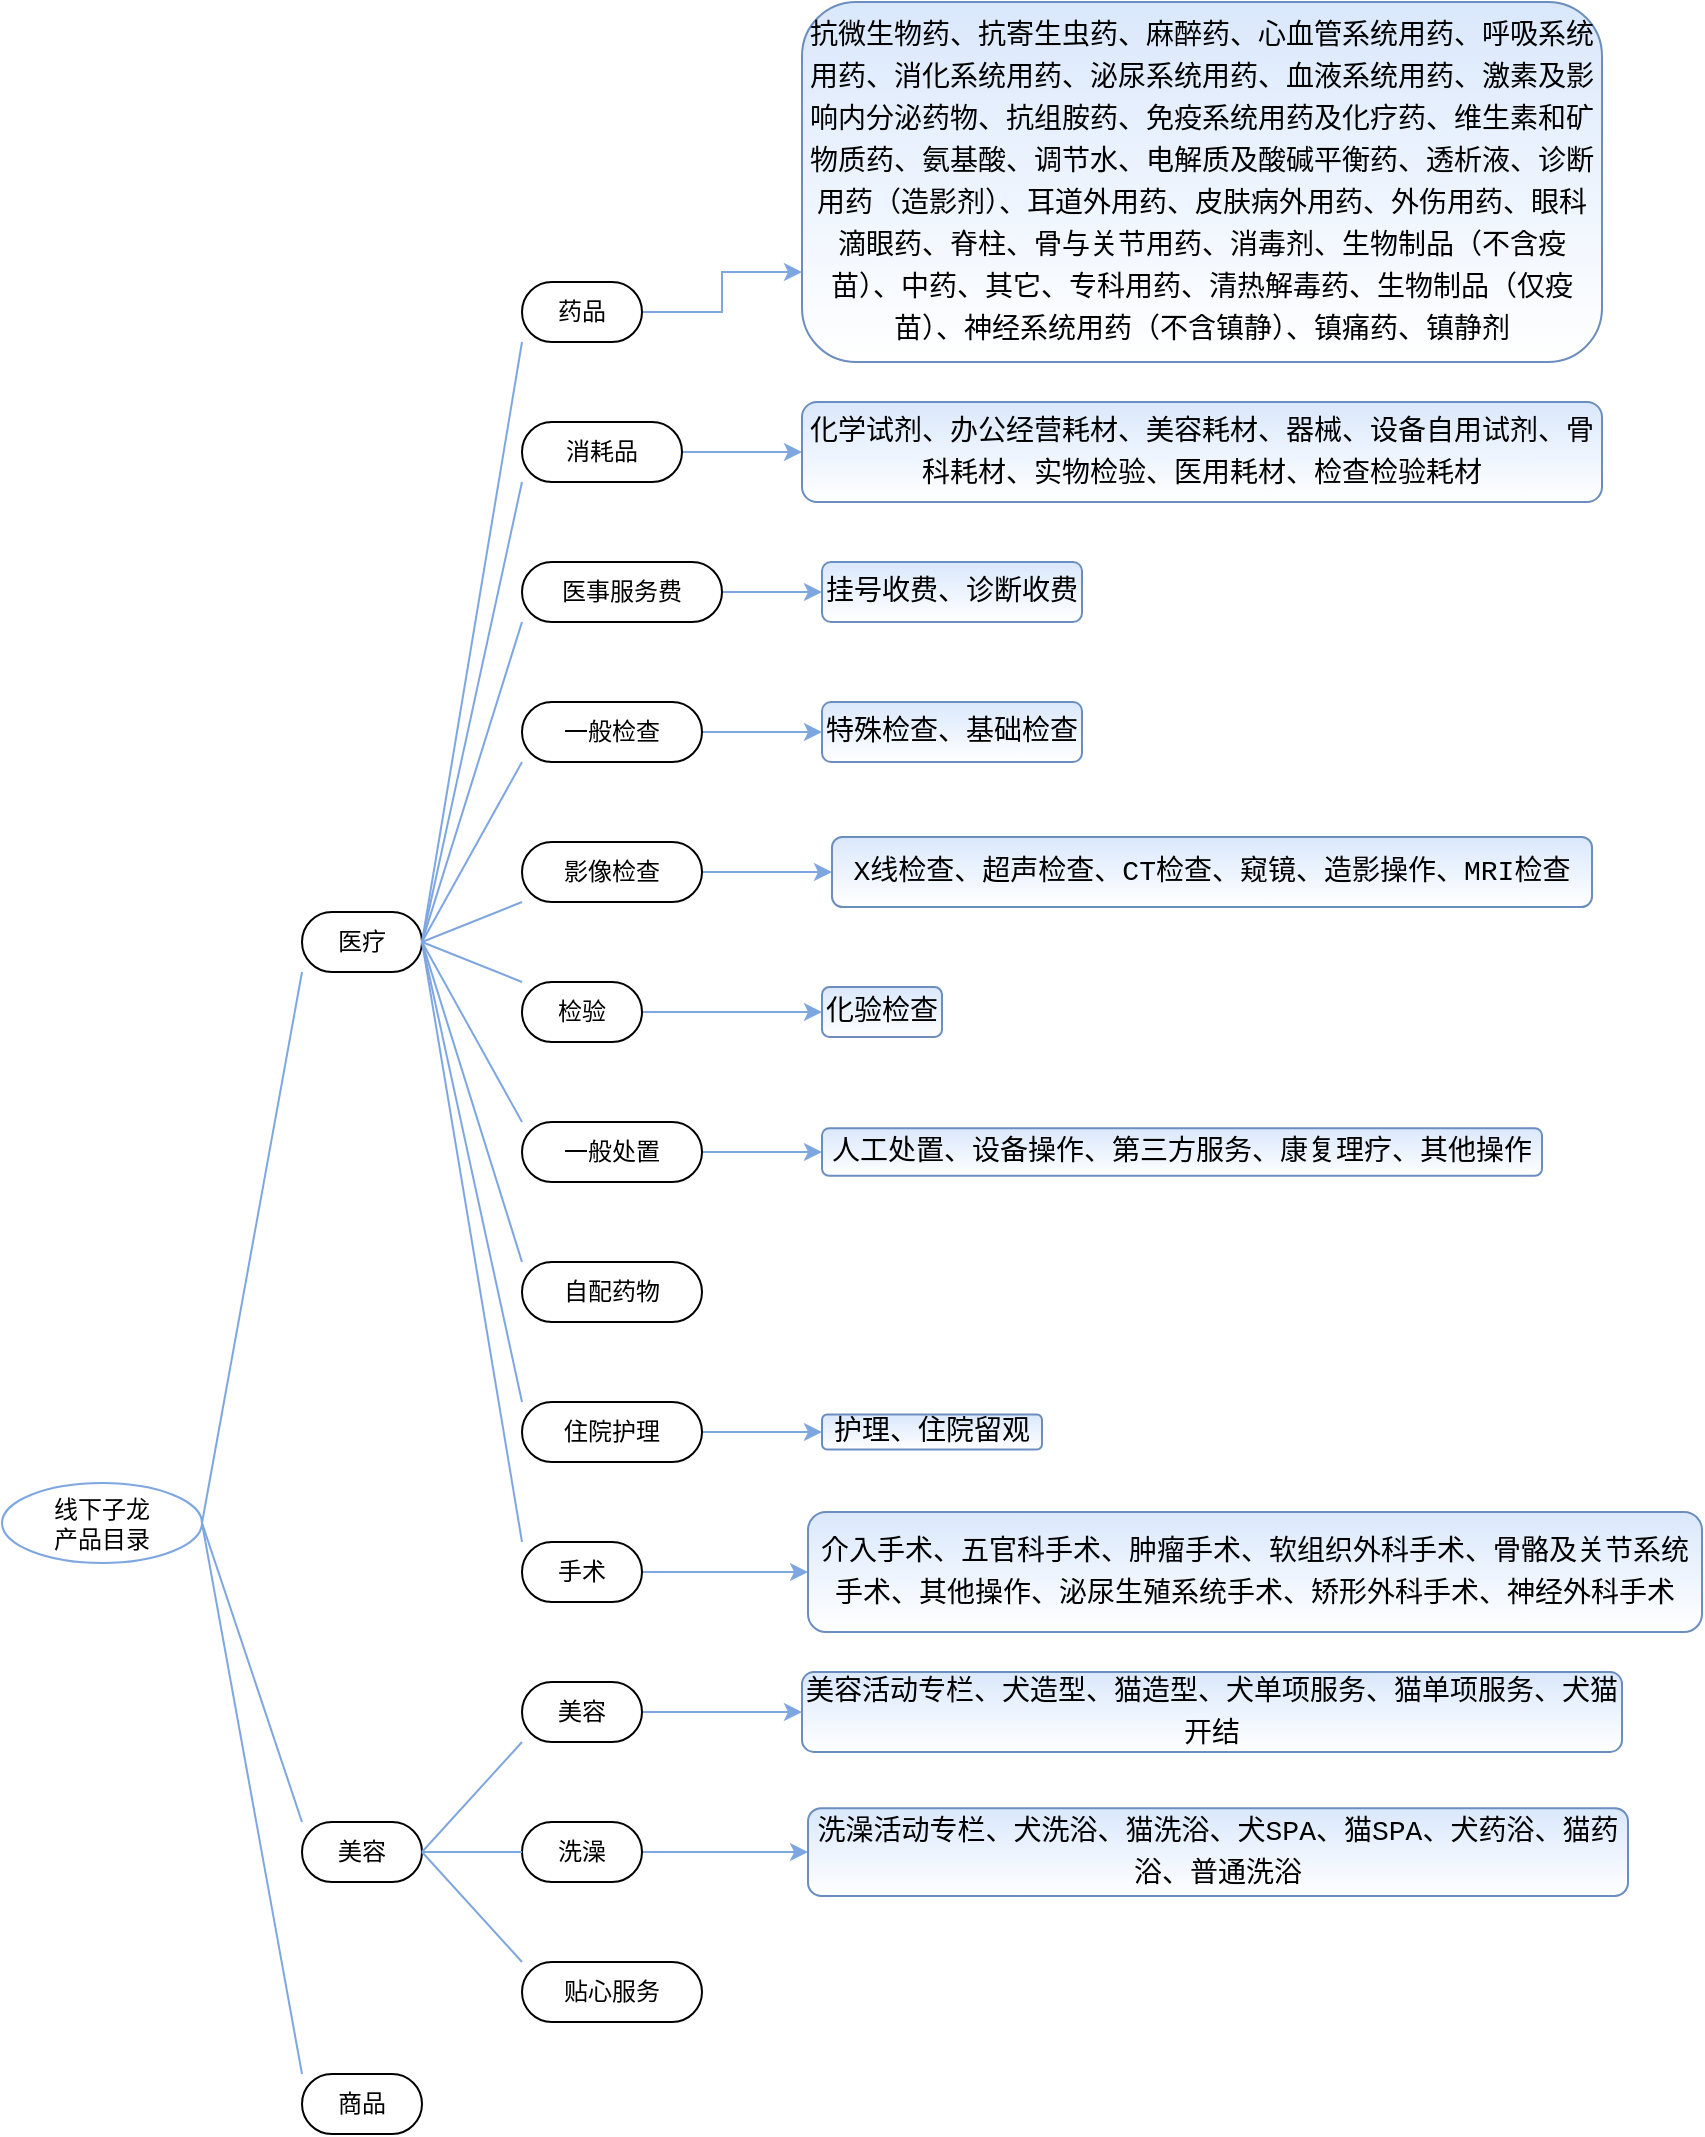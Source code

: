 <mxfile version="14.7.5" type="github" pages="2">
  <diagram id="lMIAMMqikqOI9SP5k-66" name="产品目录分类">
    <mxGraphModel dx="1426" dy="803" grid="1" gridSize="10" guides="1" tooltips="1" connect="1" arrows="1" fold="1" page="1" pageScale="1" pageWidth="1169" pageHeight="1654" math="0" shadow="0">
      <root>
        <mxCell id="htcc-oYfyJDx01dr_6yK-0" />
        <mxCell id="htcc-oYfyJDx01dr_6yK-1" parent="htcc-oYfyJDx01dr_6yK-0" />
        <mxCell id="htcc-oYfyJDx01dr_6yK-2" value="线下子龙&lt;br&gt;产品目录" style="ellipse;whiteSpace=wrap;html=1;align=center;newEdgeStyle={&quot;edgeStyle&quot;:&quot;entityRelationEdgeStyle&quot;,&quot;startArrow&quot;:&quot;none&quot;,&quot;endArrow&quot;:&quot;none&quot;,&quot;segment&quot;:10,&quot;curved&quot;:1};treeFolding=1;treeMoving=1;strokeColor=#7EA6E0;shadow=0;" vertex="1" parent="htcc-oYfyJDx01dr_6yK-1">
          <mxGeometry x="80" y="1130.5" width="100" height="40" as="geometry" />
        </mxCell>
        <mxCell id="htcc-oYfyJDx01dr_6yK-3" value="医疗" style="whiteSpace=wrap;html=1;rounded=1;arcSize=50;align=center;verticalAlign=middle;strokeWidth=1;autosize=1;spacing=4;treeFolding=1;treeMoving=1;newEdgeStyle={&quot;edgeStyle&quot;:&quot;entityRelationEdgeStyle&quot;,&quot;startArrow&quot;:&quot;none&quot;,&quot;endArrow&quot;:&quot;none&quot;,&quot;segment&quot;:10,&quot;curved&quot;:1};shadow=0;" vertex="1" parent="htcc-oYfyJDx01dr_6yK-1">
          <mxGeometry x="230" y="845" width="60" height="30" as="geometry" />
        </mxCell>
        <mxCell id="htcc-oYfyJDx01dr_6yK-4" value="" style="edgeStyle=entityRelationEdgeStyle;startArrow=none;endArrow=none;segment=10;curved=1;strokeColor=#7EA6E0;exitX=1;exitY=0.5;exitDx=0;exitDy=0;noEdgeStyle=1;orthogonal=1;shadow=0;" edge="1" target="htcc-oYfyJDx01dr_6yK-3" parent="htcc-oYfyJDx01dr_6yK-1" source="htcc-oYfyJDx01dr_6yK-2">
          <mxGeometry relative="1" as="geometry">
            <mxPoint x="-221" y="548.5" as="sourcePoint" />
          </mxGeometry>
        </mxCell>
        <mxCell id="htcc-oYfyJDx01dr_6yK-5" value="美容" style="whiteSpace=wrap;html=1;rounded=1;arcSize=50;align=center;verticalAlign=middle;strokeWidth=1;autosize=1;spacing=4;treeFolding=1;treeMoving=1;newEdgeStyle={&quot;edgeStyle&quot;:&quot;entityRelationEdgeStyle&quot;,&quot;startArrow&quot;:&quot;none&quot;,&quot;endArrow&quot;:&quot;none&quot;,&quot;segment&quot;:10,&quot;curved&quot;:1};shadow=0;" vertex="1" parent="htcc-oYfyJDx01dr_6yK-1">
          <mxGeometry x="230" y="1300" width="60" height="30" as="geometry" />
        </mxCell>
        <mxCell id="htcc-oYfyJDx01dr_6yK-6" value="" style="edgeStyle=entityRelationEdgeStyle;startArrow=none;endArrow=none;segment=10;curved=1;strokeColor=#7EA6E0;exitX=1;exitY=0.5;exitDx=0;exitDy=0;noEdgeStyle=1;orthogonal=1;shadow=0;" edge="1" target="htcc-oYfyJDx01dr_6yK-5" parent="htcc-oYfyJDx01dr_6yK-1" source="htcc-oYfyJDx01dr_6yK-2">
          <mxGeometry relative="1" as="geometry">
            <mxPoint x="-215" y="628.5" as="sourcePoint" />
          </mxGeometry>
        </mxCell>
        <mxCell id="htcc-oYfyJDx01dr_6yK-7" value="商品" style="whiteSpace=wrap;html=1;rounded=1;arcSize=50;align=center;verticalAlign=middle;strokeWidth=1;autosize=1;spacing=4;treeFolding=1;treeMoving=1;newEdgeStyle={&quot;edgeStyle&quot;:&quot;entityRelationEdgeStyle&quot;,&quot;startArrow&quot;:&quot;none&quot;,&quot;endArrow&quot;:&quot;none&quot;,&quot;segment&quot;:10,&quot;curved&quot;:1};shadow=0;" vertex="1" parent="htcc-oYfyJDx01dr_6yK-1">
          <mxGeometry x="230" y="1426" width="60" height="30" as="geometry" />
        </mxCell>
        <mxCell id="htcc-oYfyJDx01dr_6yK-8" value="" style="edgeStyle=entityRelationEdgeStyle;startArrow=none;endArrow=none;segment=10;curved=1;strokeColor=#7EA6E0;exitX=1;exitY=0.5;exitDx=0;exitDy=0;noEdgeStyle=1;orthogonal=1;shadow=0;" edge="1" target="htcc-oYfyJDx01dr_6yK-7" parent="htcc-oYfyJDx01dr_6yK-1" source="htcc-oYfyJDx01dr_6yK-2">
          <mxGeometry relative="1" as="geometry">
            <mxPoint x="-211" y="708.5" as="sourcePoint" />
          </mxGeometry>
        </mxCell>
        <mxCell id="htcc-oYfyJDx01dr_6yK-9" style="edgeStyle=orthogonalEdgeStyle;rounded=0;orthogonalLoop=1;jettySize=auto;html=1;exitX=0.5;exitY=1;exitDx=0;exitDy=0;strokeColor=#7EA6E0;noEdgeStyle=1;shadow=0;" edge="1" parent="htcc-oYfyJDx01dr_6yK-1" source="htcc-oYfyJDx01dr_6yK-3" target="htcc-oYfyJDx01dr_6yK-3">
          <mxGeometry relative="1" as="geometry" />
        </mxCell>
        <mxCell id="CzrqIMw82ODg70UeGK7L-5" style="edgeStyle=orthogonalEdgeStyle;rounded=0;orthogonalLoop=1;jettySize=auto;html=1;entryX=0;entryY=0.75;entryDx=0;entryDy=0;fontSize=10;strokeColor=#7EA6E0;shadow=0;" edge="1" parent="htcc-oYfyJDx01dr_6yK-1" source="htcc-oYfyJDx01dr_6yK-10" target="CzrqIMw82ODg70UeGK7L-4">
          <mxGeometry relative="1" as="geometry" />
        </mxCell>
        <mxCell id="htcc-oYfyJDx01dr_6yK-10" value="药品" style="whiteSpace=wrap;html=1;rounded=1;arcSize=50;align=center;verticalAlign=middle;strokeWidth=1;autosize=1;spacing=4;treeFolding=1;treeMoving=1;newEdgeStyle={&quot;edgeStyle&quot;:&quot;entityRelationEdgeStyle&quot;,&quot;startArrow&quot;:&quot;none&quot;,&quot;endArrow&quot;:&quot;none&quot;,&quot;segment&quot;:10,&quot;curved&quot;:1};shadow=0;" vertex="1" parent="htcc-oYfyJDx01dr_6yK-1">
          <mxGeometry x="340" y="530" width="60" height="30" as="geometry" />
        </mxCell>
        <mxCell id="htcc-oYfyJDx01dr_6yK-11" value="" style="edgeStyle=entityRelationEdgeStyle;startArrow=none;endArrow=none;segment=10;curved=1;strokeColor=#7EA6E0;exitX=1;exitY=0.5;exitDx=0;exitDy=0;noEdgeStyle=1;orthogonal=1;shadow=0;" edge="1" target="htcc-oYfyJDx01dr_6yK-10" parent="htcc-oYfyJDx01dr_6yK-1" source="htcc-oYfyJDx01dr_6yK-3">
          <mxGeometry relative="1" as="geometry">
            <mxPoint x="-101" y="488.5" as="sourcePoint" />
          </mxGeometry>
        </mxCell>
        <mxCell id="CzrqIMw82ODg70UeGK7L-7" style="edgeStyle=orthogonalEdgeStyle;rounded=0;orthogonalLoop=1;jettySize=auto;html=1;entryX=0;entryY=0.5;entryDx=0;entryDy=0;fontSize=10;strokeColor=#7EA6E0;shadow=0;" edge="1" parent="htcc-oYfyJDx01dr_6yK-1" source="htcc-oYfyJDx01dr_6yK-14" target="CzrqIMw82ODg70UeGK7L-6">
          <mxGeometry relative="1" as="geometry" />
        </mxCell>
        <mxCell id="htcc-oYfyJDx01dr_6yK-14" value="消耗品" style="whiteSpace=wrap;html=1;rounded=1;arcSize=50;align=center;verticalAlign=middle;strokeWidth=1;autosize=1;spacing=4;treeFolding=1;treeMoving=1;newEdgeStyle={&quot;edgeStyle&quot;:&quot;entityRelationEdgeStyle&quot;,&quot;startArrow&quot;:&quot;none&quot;,&quot;endArrow&quot;:&quot;none&quot;,&quot;segment&quot;:10,&quot;curved&quot;:1};shadow=0;" vertex="1" parent="htcc-oYfyJDx01dr_6yK-1">
          <mxGeometry x="340" y="600" width="80" height="30" as="geometry" />
        </mxCell>
        <mxCell id="htcc-oYfyJDx01dr_6yK-15" value="" style="edgeStyle=entityRelationEdgeStyle;startArrow=none;endArrow=none;segment=10;curved=1;strokeColor=#7EA6E0;exitX=1;exitY=0.5;exitDx=0;exitDy=0;noEdgeStyle=1;orthogonal=1;shadow=0;" edge="1" target="htcc-oYfyJDx01dr_6yK-14" parent="htcc-oYfyJDx01dr_6yK-1" source="htcc-oYfyJDx01dr_6yK-3">
          <mxGeometry relative="1" as="geometry">
            <mxPoint x="-91" y="546.5" as="sourcePoint" />
          </mxGeometry>
        </mxCell>
        <mxCell id="CzrqIMw82ODg70UeGK7L-9" style="edgeStyle=orthogonalEdgeStyle;rounded=0;orthogonalLoop=1;jettySize=auto;html=1;entryX=0;entryY=0.5;entryDx=0;entryDy=0;fontSize=10;strokeColor=#7EA6E0;shadow=0;" edge="1" parent="htcc-oYfyJDx01dr_6yK-1" source="htcc-oYfyJDx01dr_6yK-16" target="CzrqIMw82ODg70UeGK7L-8">
          <mxGeometry relative="1" as="geometry" />
        </mxCell>
        <mxCell id="htcc-oYfyJDx01dr_6yK-16" value="医事服务费" style="whiteSpace=wrap;html=1;rounded=1;arcSize=50;align=center;verticalAlign=middle;strokeWidth=1;autosize=1;spacing=4;treeFolding=1;treeMoving=1;newEdgeStyle={&quot;edgeStyle&quot;:&quot;entityRelationEdgeStyle&quot;,&quot;startArrow&quot;:&quot;none&quot;,&quot;endArrow&quot;:&quot;none&quot;,&quot;segment&quot;:10,&quot;curved&quot;:1};shadow=0;" vertex="1" parent="htcc-oYfyJDx01dr_6yK-1">
          <mxGeometry x="340" y="670" width="100" height="30" as="geometry" />
        </mxCell>
        <mxCell id="htcc-oYfyJDx01dr_6yK-17" value="" style="edgeStyle=entityRelationEdgeStyle;startArrow=none;endArrow=none;segment=10;curved=1;strokeColor=#7EA6E0;exitX=1;exitY=0.5;exitDx=0;exitDy=0;noEdgeStyle=1;orthogonal=1;shadow=0;" edge="1" target="htcc-oYfyJDx01dr_6yK-16" parent="htcc-oYfyJDx01dr_6yK-1" source="htcc-oYfyJDx01dr_6yK-3">
          <mxGeometry relative="1" as="geometry">
            <mxPoint x="-101" y="608.5" as="sourcePoint" />
          </mxGeometry>
        </mxCell>
        <mxCell id="CzrqIMw82ODg70UeGK7L-11" style="edgeStyle=orthogonalEdgeStyle;rounded=0;orthogonalLoop=1;jettySize=auto;html=1;entryX=0;entryY=0.5;entryDx=0;entryDy=0;fontSize=10;strokeColor=#7EA6E0;shadow=0;" edge="1" parent="htcc-oYfyJDx01dr_6yK-1" source="htcc-oYfyJDx01dr_6yK-18" target="CzrqIMw82ODg70UeGK7L-10">
          <mxGeometry relative="1" as="geometry" />
        </mxCell>
        <mxCell id="htcc-oYfyJDx01dr_6yK-18" value="一般检查" style="whiteSpace=wrap;html=1;rounded=1;arcSize=50;align=center;verticalAlign=middle;strokeWidth=1;autosize=1;spacing=4;treeFolding=1;treeMoving=1;newEdgeStyle={&quot;edgeStyle&quot;:&quot;entityRelationEdgeStyle&quot;,&quot;startArrow&quot;:&quot;none&quot;,&quot;endArrow&quot;:&quot;none&quot;,&quot;segment&quot;:10,&quot;curved&quot;:1};shadow=0;" vertex="1" parent="htcc-oYfyJDx01dr_6yK-1">
          <mxGeometry x="340" y="740" width="90" height="30" as="geometry" />
        </mxCell>
        <mxCell id="htcc-oYfyJDx01dr_6yK-19" value="" style="edgeStyle=entityRelationEdgeStyle;startArrow=none;endArrow=none;segment=10;curved=1;strokeColor=#7EA6E0;exitX=1;exitY=0.5;exitDx=0;exitDy=0;noEdgeStyle=1;orthogonal=1;shadow=0;" edge="1" target="htcc-oYfyJDx01dr_6yK-18" parent="htcc-oYfyJDx01dr_6yK-1" source="htcc-oYfyJDx01dr_6yK-3">
          <mxGeometry relative="1" as="geometry">
            <mxPoint x="-81" y="698.5" as="sourcePoint" />
          </mxGeometry>
        </mxCell>
        <mxCell id="CzrqIMw82ODg70UeGK7L-13" style="edgeStyle=orthogonalEdgeStyle;rounded=0;orthogonalLoop=1;jettySize=auto;html=1;entryX=0;entryY=0.5;entryDx=0;entryDy=0;fontSize=10;strokeColor=#7EA6E0;shadow=0;" edge="1" parent="htcc-oYfyJDx01dr_6yK-1" source="htcc-oYfyJDx01dr_6yK-20" target="CzrqIMw82ODg70UeGK7L-12">
          <mxGeometry relative="1" as="geometry" />
        </mxCell>
        <mxCell id="htcc-oYfyJDx01dr_6yK-20" value="影像检查" style="whiteSpace=wrap;html=1;rounded=1;arcSize=50;align=center;verticalAlign=middle;strokeWidth=1;autosize=1;spacing=4;treeFolding=1;treeMoving=1;newEdgeStyle={&quot;edgeStyle&quot;:&quot;entityRelationEdgeStyle&quot;,&quot;startArrow&quot;:&quot;none&quot;,&quot;endArrow&quot;:&quot;none&quot;,&quot;segment&quot;:10,&quot;curved&quot;:1};shadow=0;" vertex="1" parent="htcc-oYfyJDx01dr_6yK-1">
          <mxGeometry x="340" y="810" width="90" height="30" as="geometry" />
        </mxCell>
        <mxCell id="htcc-oYfyJDx01dr_6yK-21" value="" style="edgeStyle=entityRelationEdgeStyle;startArrow=none;endArrow=none;segment=10;curved=1;strokeColor=#7EA6E0;exitX=1;exitY=0.5;exitDx=0;exitDy=0;noEdgeStyle=1;orthogonal=1;shadow=0;" edge="1" target="htcc-oYfyJDx01dr_6yK-20" parent="htcc-oYfyJDx01dr_6yK-1" source="htcc-oYfyJDx01dr_6yK-3">
          <mxGeometry relative="1" as="geometry">
            <mxPoint x="-90" y="768.5" as="sourcePoint" />
          </mxGeometry>
        </mxCell>
        <mxCell id="CzrqIMw82ODg70UeGK7L-15" style="edgeStyle=orthogonalEdgeStyle;rounded=0;orthogonalLoop=1;jettySize=auto;html=1;entryX=0;entryY=0.5;entryDx=0;entryDy=0;fontSize=10;strokeColor=#7EA6E0;shadow=0;" edge="1" parent="htcc-oYfyJDx01dr_6yK-1" source="htcc-oYfyJDx01dr_6yK-22" target="CzrqIMw82ODg70UeGK7L-14">
          <mxGeometry relative="1" as="geometry" />
        </mxCell>
        <mxCell id="htcc-oYfyJDx01dr_6yK-22" value="检验" style="whiteSpace=wrap;html=1;rounded=1;arcSize=50;align=center;verticalAlign=middle;strokeWidth=1;autosize=1;spacing=4;treeFolding=1;treeMoving=1;newEdgeStyle={&quot;edgeStyle&quot;:&quot;entityRelationEdgeStyle&quot;,&quot;startArrow&quot;:&quot;none&quot;,&quot;endArrow&quot;:&quot;none&quot;,&quot;segment&quot;:10,&quot;curved&quot;:1};shadow=0;" vertex="1" parent="htcc-oYfyJDx01dr_6yK-1">
          <mxGeometry x="340" y="880" width="60" height="30" as="geometry" />
        </mxCell>
        <mxCell id="htcc-oYfyJDx01dr_6yK-23" value="" style="edgeStyle=entityRelationEdgeStyle;startArrow=none;endArrow=none;segment=10;curved=1;strokeColor=#7EA6E0;exitX=1;exitY=0.5;exitDx=0;exitDy=0;noEdgeStyle=1;orthogonal=1;shadow=0;" edge="1" target="htcc-oYfyJDx01dr_6yK-22" parent="htcc-oYfyJDx01dr_6yK-1" source="htcc-oYfyJDx01dr_6yK-3">
          <mxGeometry relative="1" as="geometry">
            <mxPoint x="-61" y="838.5" as="sourcePoint" />
          </mxGeometry>
        </mxCell>
        <mxCell id="CzrqIMw82ODg70UeGK7L-17" style="edgeStyle=orthogonalEdgeStyle;rounded=0;orthogonalLoop=1;jettySize=auto;html=1;entryX=0;entryY=0.5;entryDx=0;entryDy=0;fontSize=10;strokeColor=#7EA6E0;shadow=0;" edge="1" parent="htcc-oYfyJDx01dr_6yK-1" source="htcc-oYfyJDx01dr_6yK-24" target="CzrqIMw82ODg70UeGK7L-16">
          <mxGeometry relative="1" as="geometry" />
        </mxCell>
        <mxCell id="htcc-oYfyJDx01dr_6yK-24" value="一般处置" style="whiteSpace=wrap;html=1;rounded=1;arcSize=50;align=center;verticalAlign=middle;strokeWidth=1;autosize=1;spacing=4;treeFolding=1;treeMoving=1;newEdgeStyle={&quot;edgeStyle&quot;:&quot;entityRelationEdgeStyle&quot;,&quot;startArrow&quot;:&quot;none&quot;,&quot;endArrow&quot;:&quot;none&quot;,&quot;segment&quot;:10,&quot;curved&quot;:1};shadow=0;" vertex="1" parent="htcc-oYfyJDx01dr_6yK-1">
          <mxGeometry x="340" y="950" width="90" height="30" as="geometry" />
        </mxCell>
        <mxCell id="htcc-oYfyJDx01dr_6yK-25" value="" style="edgeStyle=entityRelationEdgeStyle;startArrow=none;endArrow=none;segment=10;curved=1;strokeColor=#7EA6E0;exitX=1;exitY=0.5;exitDx=0;exitDy=0;noEdgeStyle=1;orthogonal=1;shadow=0;" edge="1" target="htcc-oYfyJDx01dr_6yK-24" parent="htcc-oYfyJDx01dr_6yK-1" source="htcc-oYfyJDx01dr_6yK-3">
          <mxGeometry relative="1" as="geometry">
            <mxPoint x="-107" y="918.5" as="sourcePoint" />
          </mxGeometry>
        </mxCell>
        <mxCell id="htcc-oYfyJDx01dr_6yK-26" value="自配药物" style="whiteSpace=wrap;html=1;rounded=1;arcSize=50;align=center;verticalAlign=middle;strokeWidth=1;autosize=1;spacing=4;treeFolding=1;treeMoving=1;newEdgeStyle={&quot;edgeStyle&quot;:&quot;entityRelationEdgeStyle&quot;,&quot;startArrow&quot;:&quot;none&quot;,&quot;endArrow&quot;:&quot;none&quot;,&quot;segment&quot;:10,&quot;curved&quot;:1};shadow=0;" vertex="1" parent="htcc-oYfyJDx01dr_6yK-1">
          <mxGeometry x="340" y="1020" width="90" height="30" as="geometry" />
        </mxCell>
        <mxCell id="htcc-oYfyJDx01dr_6yK-27" value="" style="edgeStyle=entityRelationEdgeStyle;startArrow=none;endArrow=none;segment=10;curved=1;strokeColor=#7EA6E0;exitX=1;exitY=0.5;exitDx=0;exitDy=0;noEdgeStyle=1;orthogonal=1;shadow=0;" edge="1" target="htcc-oYfyJDx01dr_6yK-26" parent="htcc-oYfyJDx01dr_6yK-1" source="htcc-oYfyJDx01dr_6yK-3">
          <mxGeometry relative="1" as="geometry">
            <mxPoint x="-98" y="978.5" as="sourcePoint" />
          </mxGeometry>
        </mxCell>
        <mxCell id="CzrqIMw82ODg70UeGK7L-29" style="edgeStyle=orthogonalEdgeStyle;rounded=0;orthogonalLoop=1;jettySize=auto;html=1;entryX=0;entryY=0.5;entryDx=0;entryDy=0;shadow=0;fontSize=10;fontColor=#000000;strokeColor=#7EA6E0;" edge="1" parent="htcc-oYfyJDx01dr_6yK-1" source="htcc-oYfyJDx01dr_6yK-28" target="CzrqIMw82ODg70UeGK7L-22">
          <mxGeometry relative="1" as="geometry" />
        </mxCell>
        <mxCell id="htcc-oYfyJDx01dr_6yK-28" value="手术" style="whiteSpace=wrap;html=1;rounded=1;arcSize=50;align=center;verticalAlign=middle;strokeWidth=1;autosize=1;spacing=4;treeFolding=1;treeMoving=1;newEdgeStyle={&quot;edgeStyle&quot;:&quot;entityRelationEdgeStyle&quot;,&quot;startArrow&quot;:&quot;none&quot;,&quot;endArrow&quot;:&quot;none&quot;,&quot;segment&quot;:10,&quot;curved&quot;:1};shadow=0;" vertex="1" parent="htcc-oYfyJDx01dr_6yK-1">
          <mxGeometry x="340" y="1160" width="60" height="30" as="geometry" />
        </mxCell>
        <mxCell id="htcc-oYfyJDx01dr_6yK-29" value="" style="edgeStyle=entityRelationEdgeStyle;startArrow=none;endArrow=none;segment=10;curved=1;strokeColor=#7EA6E0;exitX=1;exitY=0.5;exitDx=0;exitDy=0;noEdgeStyle=1;orthogonal=1;shadow=0;" edge="1" target="htcc-oYfyJDx01dr_6yK-28" parent="htcc-oYfyJDx01dr_6yK-1" source="htcc-oYfyJDx01dr_6yK-3">
          <mxGeometry relative="1" as="geometry">
            <mxPoint x="109" y="938.5" as="sourcePoint" />
          </mxGeometry>
        </mxCell>
        <mxCell id="CzrqIMw82ODg70UeGK7L-20" style="edgeStyle=orthogonalEdgeStyle;rounded=0;orthogonalLoop=1;jettySize=auto;html=1;entryX=0;entryY=0.5;entryDx=0;entryDy=0;fontSize=10;strokeColor=#7EA6E0;shadow=0;" edge="1" parent="htcc-oYfyJDx01dr_6yK-1" source="htcc-oYfyJDx01dr_6yK-30" target="CzrqIMw82ODg70UeGK7L-21">
          <mxGeometry relative="1" as="geometry">
            <mxPoint x="490" y="1105" as="targetPoint" />
          </mxGeometry>
        </mxCell>
        <mxCell id="htcc-oYfyJDx01dr_6yK-30" value="住院护理" style="whiteSpace=wrap;html=1;rounded=1;arcSize=50;align=center;verticalAlign=middle;strokeWidth=1;autosize=1;spacing=4;treeFolding=1;treeMoving=1;newEdgeStyle={&quot;edgeStyle&quot;:&quot;entityRelationEdgeStyle&quot;,&quot;startArrow&quot;:&quot;none&quot;,&quot;endArrow&quot;:&quot;none&quot;,&quot;segment&quot;:10,&quot;curved&quot;:1};shadow=0;" vertex="1" parent="htcc-oYfyJDx01dr_6yK-1">
          <mxGeometry x="340" y="1090" width="90" height="30" as="geometry" />
        </mxCell>
        <mxCell id="htcc-oYfyJDx01dr_6yK-31" value="" style="edgeStyle=entityRelationEdgeStyle;startArrow=none;endArrow=none;segment=10;curved=1;strokeColor=#7EA6E0;exitX=1;exitY=0.5;exitDx=0;exitDy=0;noEdgeStyle=1;orthogonal=1;shadow=0;" edge="1" target="htcc-oYfyJDx01dr_6yK-30" parent="htcc-oYfyJDx01dr_6yK-1" source="htcc-oYfyJDx01dr_6yK-3">
          <mxGeometry relative="1" as="geometry">
            <mxPoint x="124" y="828.5" as="sourcePoint" />
          </mxGeometry>
        </mxCell>
        <mxCell id="CzrqIMw82ODg70UeGK7L-30" style="edgeStyle=orthogonalEdgeStyle;rounded=0;orthogonalLoop=1;jettySize=auto;html=1;entryX=0;entryY=0.5;entryDx=0;entryDy=0;shadow=0;fontSize=10;fontColor=#000000;strokeColor=#7EA6E0;" edge="1" parent="htcc-oYfyJDx01dr_6yK-1" source="htcc-oYfyJDx01dr_6yK-32" target="CzrqIMw82ODg70UeGK7L-24">
          <mxGeometry relative="1" as="geometry" />
        </mxCell>
        <mxCell id="htcc-oYfyJDx01dr_6yK-32" value="美容" style="whiteSpace=wrap;html=1;rounded=1;arcSize=50;align=center;verticalAlign=middle;strokeWidth=1;autosize=1;spacing=4;treeFolding=1;treeMoving=1;newEdgeStyle={&quot;edgeStyle&quot;:&quot;entityRelationEdgeStyle&quot;,&quot;startArrow&quot;:&quot;none&quot;,&quot;endArrow&quot;:&quot;none&quot;,&quot;segment&quot;:10,&quot;curved&quot;:1};shadow=0;" vertex="1" parent="htcc-oYfyJDx01dr_6yK-1">
          <mxGeometry x="340" y="1230" width="60" height="30" as="geometry" />
        </mxCell>
        <mxCell id="htcc-oYfyJDx01dr_6yK-33" value="" style="edgeStyle=entityRelationEdgeStyle;startArrow=none;endArrow=none;segment=10;curved=1;strokeColor=#7EA6E0;exitX=1;exitY=0.5;exitDx=0;exitDy=0;noEdgeStyle=1;orthogonal=1;shadow=0;" edge="1" target="htcc-oYfyJDx01dr_6yK-32" parent="htcc-oYfyJDx01dr_6yK-1" source="htcc-oYfyJDx01dr_6yK-5">
          <mxGeometry relative="1" as="geometry">
            <mxPoint x="-331" y="808.5" as="sourcePoint" />
          </mxGeometry>
        </mxCell>
        <mxCell id="CzrqIMw82ODg70UeGK7L-27" style="edgeStyle=orthogonalEdgeStyle;rounded=0;orthogonalLoop=1;jettySize=auto;html=1;fontSize=10;strokeColor=#7EA6E0;shadow=0;" edge="1" parent="htcc-oYfyJDx01dr_6yK-1" source="htcc-oYfyJDx01dr_6yK-34" target="CzrqIMw82ODg70UeGK7L-26">
          <mxGeometry relative="1" as="geometry" />
        </mxCell>
        <mxCell id="htcc-oYfyJDx01dr_6yK-34" value="洗澡" style="whiteSpace=wrap;html=1;rounded=1;arcSize=50;align=center;verticalAlign=middle;strokeWidth=1;autosize=1;spacing=4;treeFolding=1;treeMoving=1;newEdgeStyle={&quot;edgeStyle&quot;:&quot;entityRelationEdgeStyle&quot;,&quot;startArrow&quot;:&quot;none&quot;,&quot;endArrow&quot;:&quot;none&quot;,&quot;segment&quot;:10,&quot;curved&quot;:1};shadow=0;" vertex="1" parent="htcc-oYfyJDx01dr_6yK-1">
          <mxGeometry x="340" y="1300" width="60" height="30" as="geometry" />
        </mxCell>
        <mxCell id="htcc-oYfyJDx01dr_6yK-35" value="" style="edgeStyle=entityRelationEdgeStyle;startArrow=none;endArrow=none;segment=10;curved=1;strokeColor=#7EA6E0;exitX=1;exitY=0.5;exitDx=0;exitDy=0;noEdgeStyle=1;orthogonal=1;shadow=0;" edge="1" target="htcc-oYfyJDx01dr_6yK-34" parent="htcc-oYfyJDx01dr_6yK-1" source="htcc-oYfyJDx01dr_6yK-5">
          <mxGeometry relative="1" as="geometry">
            <mxPoint x="-321" y="868.5" as="sourcePoint" />
          </mxGeometry>
        </mxCell>
        <mxCell id="htcc-oYfyJDx01dr_6yK-36" value="贴心服务" style="whiteSpace=wrap;html=1;rounded=1;arcSize=50;align=center;verticalAlign=middle;strokeWidth=1;autosize=1;spacing=4;treeFolding=1;treeMoving=1;newEdgeStyle={&quot;edgeStyle&quot;:&quot;entityRelationEdgeStyle&quot;,&quot;startArrow&quot;:&quot;none&quot;,&quot;endArrow&quot;:&quot;none&quot;,&quot;segment&quot;:10,&quot;curved&quot;:1};shadow=0;" vertex="1" parent="htcc-oYfyJDx01dr_6yK-1">
          <mxGeometry x="340" y="1370" width="90" height="30" as="geometry" />
        </mxCell>
        <mxCell id="htcc-oYfyJDx01dr_6yK-37" value="" style="edgeStyle=entityRelationEdgeStyle;startArrow=none;endArrow=none;segment=10;curved=1;strokeColor=#7EA6E0;exitX=1;exitY=0.5;exitDx=0;exitDy=0;noEdgeStyle=1;orthogonal=1;shadow=0;" edge="1" target="htcc-oYfyJDx01dr_6yK-36" parent="htcc-oYfyJDx01dr_6yK-1" source="htcc-oYfyJDx01dr_6yK-5">
          <mxGeometry relative="1" as="geometry">
            <mxPoint x="-311" y="938.5" as="sourcePoint" />
          </mxGeometry>
        </mxCell>
        <mxCell id="CzrqIMw82ODg70UeGK7L-4" value="&lt;div style=&quot;font-family: menlo, monaco, &amp;quot;courier new&amp;quot;, monospace; font-size: 10px; line-height: 21px;&quot;&gt;&lt;div style=&quot;font-size: 10px&quot;&gt;&lt;div style=&quot;font-family: &amp;quot;menlo&amp;quot; , &amp;quot;monaco&amp;quot; , &amp;quot;courier new&amp;quot; , monospace ; font-size: 14px ; line-height: 21px&quot;&gt;抗微生物药、抗寄生虫药、麻醉药、心血管系统用药、呼吸系统用药、消化系统用药、泌尿系统用药、血液系统用药、激素及影响内分泌药物、抗组胺药、免疫系统用药及化疗药、维生素和矿物质药、氨基酸、调节水、电解质及酸碱平衡药、透析液、诊断用药（造影剂）、耳道外用药、皮肤病外用药、外伤用药、眼科滴眼药、脊柱、骨与关节用药、消毒剂、生物制品（不含疫苗）、中药、其它、专科用药、清热解毒药、生物制品（仅疫苗）、神经系统用药（不含镇静）、镇痛药、镇静剂&lt;/div&gt;&lt;/div&gt;&lt;/div&gt;" style="text;html=1;align=center;verticalAlign=middle;whiteSpace=wrap;rounded=1;fontSize=10;labelBackgroundColor=none;labelBorderColor=none;strokeWidth=1;fillColor=#dae8fc;strokeColor=#6c8ebf;gradientColor=#ffffff;shadow=0;" vertex="1" parent="htcc-oYfyJDx01dr_6yK-1">
          <mxGeometry x="480" y="390" width="400" height="180" as="geometry" />
        </mxCell>
        <mxCell id="CzrqIMw82ODg70UeGK7L-6" value="&lt;div style=&quot;font-family: menlo, monaco, &amp;quot;courier new&amp;quot;, monospace; font-size: 10px; line-height: 21px;&quot;&gt;&lt;div style=&quot;font-size: 10px&quot;&gt;&lt;div style=&quot;font-family: &amp;quot;menlo&amp;quot; , &amp;quot;monaco&amp;quot; , &amp;quot;courier new&amp;quot; , monospace ; font-size: 14px ; line-height: 21px&quot;&gt;&lt;div style=&quot;font-family: &amp;quot;menlo&amp;quot; , &amp;quot;monaco&amp;quot; , &amp;quot;courier new&amp;quot; , monospace ; line-height: 21px&quot;&gt;化学试剂、办公经营耗材、美容耗材、器械、设备自用试剂、骨科耗材、实物检验、医用耗材、检查检验耗材&lt;/div&gt;&lt;/div&gt;&lt;/div&gt;&lt;/div&gt;" style="text;html=1;align=center;verticalAlign=middle;whiteSpace=wrap;rounded=1;fontSize=10;labelBackgroundColor=none;labelBorderColor=none;strokeWidth=1;fillColor=#dae8fc;strokeColor=#6c8ebf;gradientColor=#ffffff;shadow=0;" vertex="1" parent="htcc-oYfyJDx01dr_6yK-1">
          <mxGeometry x="480" y="590" width="400" height="50" as="geometry" />
        </mxCell>
        <mxCell id="CzrqIMw82ODg70UeGK7L-8" value="&lt;div style=&quot;font-family: menlo, monaco, &amp;quot;courier new&amp;quot;, monospace; font-size: 10px; line-height: 21px;&quot;&gt;&lt;div style=&quot;font-size: 10px&quot;&gt;&lt;div style=&quot;font-family: &amp;quot;menlo&amp;quot; , &amp;quot;monaco&amp;quot; , &amp;quot;courier new&amp;quot; , monospace ; font-size: 14px ; line-height: 21px&quot;&gt;&lt;div style=&quot;font-family: &amp;quot;menlo&amp;quot; , &amp;quot;monaco&amp;quot; , &amp;quot;courier new&amp;quot; , monospace ; line-height: 21px&quot;&gt;挂号收费、诊断收费&lt;/div&gt;&lt;/div&gt;&lt;/div&gt;&lt;/div&gt;" style="text;html=1;align=center;verticalAlign=middle;whiteSpace=wrap;rounded=1;fontSize=10;labelBackgroundColor=none;labelBorderColor=none;strokeWidth=1;fillColor=#dae8fc;strokeColor=#6c8ebf;gradientColor=#ffffff;shadow=0;" vertex="1" parent="htcc-oYfyJDx01dr_6yK-1">
          <mxGeometry x="490" y="670" width="130" height="30" as="geometry" />
        </mxCell>
        <mxCell id="CzrqIMw82ODg70UeGK7L-10" value="&lt;div style=&quot;font-family: menlo, monaco, &amp;quot;courier new&amp;quot;, monospace; font-size: 10px; line-height: 21px;&quot;&gt;&lt;div style=&quot;font-size: 10px&quot;&gt;&lt;div style=&quot;font-family: &amp;quot;menlo&amp;quot; , &amp;quot;monaco&amp;quot; , &amp;quot;courier new&amp;quot; , monospace ; font-size: 14px ; line-height: 21px&quot;&gt;&lt;div style=&quot;font-family: &amp;quot;menlo&amp;quot; , &amp;quot;monaco&amp;quot; , &amp;quot;courier new&amp;quot; , monospace ; line-height: 21px&quot;&gt;&lt;div style=&quot;line-height: 21px&quot;&gt;特殊检查、基础检查&lt;/div&gt;&lt;/div&gt;&lt;/div&gt;&lt;/div&gt;&lt;/div&gt;" style="text;html=1;align=center;verticalAlign=middle;whiteSpace=wrap;rounded=1;fontSize=10;labelBackgroundColor=none;labelBorderColor=none;strokeWidth=1;fillColor=#dae8fc;strokeColor=#6c8ebf;gradientColor=#ffffff;shadow=0;" vertex="1" parent="htcc-oYfyJDx01dr_6yK-1">
          <mxGeometry x="490" y="740" width="130" height="30" as="geometry" />
        </mxCell>
        <mxCell id="CzrqIMw82ODg70UeGK7L-12" value="&lt;div style=&quot;font-family: menlo, monaco, &amp;quot;courier new&amp;quot;, monospace; font-size: 10px; line-height: 21px;&quot;&gt;&lt;div style=&quot;font-size: 10px&quot;&gt;&lt;div style=&quot;font-family: &amp;quot;menlo&amp;quot; , &amp;quot;monaco&amp;quot; , &amp;quot;courier new&amp;quot; , monospace ; font-size: 14px ; line-height: 21px&quot;&gt;&lt;div style=&quot;font-family: &amp;quot;menlo&amp;quot; , &amp;quot;monaco&amp;quot; , &amp;quot;courier new&amp;quot; , monospace ; line-height: 21px&quot;&gt;&lt;div style=&quot;line-height: 21px&quot;&gt;&lt;div style=&quot;line-height: 21px&quot;&gt;X线检查、超声检查、CT检查、窥镜、造影操作、MRI检查&lt;/div&gt;&lt;/div&gt;&lt;/div&gt;&lt;/div&gt;&lt;/div&gt;&lt;/div&gt;" style="text;html=1;align=center;verticalAlign=middle;whiteSpace=wrap;rounded=1;fontSize=10;labelBackgroundColor=none;labelBorderColor=none;strokeWidth=1;fillColor=#dae8fc;strokeColor=#6c8ebf;gradientColor=#ffffff;shadow=0;" vertex="1" parent="htcc-oYfyJDx01dr_6yK-1">
          <mxGeometry x="495" y="807.5" width="380" height="35" as="geometry" />
        </mxCell>
        <mxCell id="CzrqIMw82ODg70UeGK7L-14" value="&lt;div style=&quot;font-family: menlo, monaco, &amp;quot;courier new&amp;quot;, monospace; font-size: 10px; line-height: 21px;&quot;&gt;&lt;div style=&quot;font-size: 10px&quot;&gt;&lt;div style=&quot;font-family: &amp;quot;menlo&amp;quot; , &amp;quot;monaco&amp;quot; , &amp;quot;courier new&amp;quot; , monospace ; font-size: 14px ; line-height: 21px&quot;&gt;&lt;div style=&quot;font-family: &amp;quot;menlo&amp;quot; , &amp;quot;monaco&amp;quot; , &amp;quot;courier new&amp;quot; , monospace ; line-height: 21px&quot;&gt;&lt;div style=&quot;line-height: 21px&quot;&gt;&lt;div style=&quot;line-height: 21px&quot;&gt;化验检查&lt;/div&gt;&lt;/div&gt;&lt;/div&gt;&lt;/div&gt;&lt;/div&gt;&lt;/div&gt;" style="text;html=1;align=center;verticalAlign=middle;whiteSpace=wrap;rounded=1;fontSize=10;labelBackgroundColor=none;labelBorderColor=none;strokeWidth=1;fillColor=#dae8fc;strokeColor=#6c8ebf;gradientColor=#ffffff;shadow=0;" vertex="1" parent="htcc-oYfyJDx01dr_6yK-1">
          <mxGeometry x="490" y="882.5" width="60" height="25" as="geometry" />
        </mxCell>
        <mxCell id="CzrqIMw82ODg70UeGK7L-16" value="&lt;div style=&quot;font-family: menlo, monaco, &amp;quot;courier new&amp;quot;, monospace; font-size: 10px; line-height: 21px;&quot;&gt;&lt;div style=&quot;font-size: 10px&quot;&gt;&lt;div style=&quot;font-family: &amp;quot;menlo&amp;quot; , &amp;quot;monaco&amp;quot; , &amp;quot;courier new&amp;quot; , monospace ; font-size: 14px ; line-height: 21px&quot;&gt;&lt;div style=&quot;font-family: &amp;quot;menlo&amp;quot; , &amp;quot;monaco&amp;quot; , &amp;quot;courier new&amp;quot; , monospace ; line-height: 21px&quot;&gt;&lt;div style=&quot;line-height: 21px&quot;&gt;&lt;div style=&quot;line-height: 21px&quot;&gt;&lt;div style=&quot;line-height: 21px&quot;&gt;人工处置、设备操作、第三方服务、康复理疗、其他操作&lt;/div&gt;&lt;/div&gt;&lt;/div&gt;&lt;/div&gt;&lt;/div&gt;&lt;/div&gt;&lt;/div&gt;" style="text;html=1;align=center;verticalAlign=middle;whiteSpace=wrap;rounded=1;fontSize=10;labelBackgroundColor=none;labelBorderColor=none;strokeWidth=1;fillColor=#dae8fc;strokeColor=#6c8ebf;gradientColor=#ffffff;shadow=0;" vertex="1" parent="htcc-oYfyJDx01dr_6yK-1">
          <mxGeometry x="490" y="953.13" width="360" height="23.75" as="geometry" />
        </mxCell>
        <mxCell id="CzrqIMw82ODg70UeGK7L-21" value="&lt;div style=&quot;font-family: menlo, monaco, &amp;quot;courier new&amp;quot;, monospace; font-size: 10px; line-height: 21px;&quot;&gt;&lt;div style=&quot;font-size: 10px&quot;&gt;&lt;div style=&quot;font-family: &amp;quot;menlo&amp;quot; , &amp;quot;monaco&amp;quot; , &amp;quot;courier new&amp;quot; , monospace ; font-size: 14px ; line-height: 21px&quot;&gt;&lt;div style=&quot;font-family: &amp;quot;menlo&amp;quot; , &amp;quot;monaco&amp;quot; , &amp;quot;courier new&amp;quot; , monospace ; line-height: 21px&quot;&gt;&lt;div style=&quot;line-height: 21px&quot;&gt;&lt;div style=&quot;line-height: 21px&quot;&gt;&lt;div style=&quot;line-height: 21px&quot;&gt;护理、住院留观&lt;/div&gt;&lt;/div&gt;&lt;/div&gt;&lt;/div&gt;&lt;/div&gt;&lt;/div&gt;&lt;/div&gt;" style="text;html=1;align=center;verticalAlign=middle;whiteSpace=wrap;rounded=1;fontSize=10;labelBackgroundColor=none;labelBorderColor=none;strokeWidth=1;fillColor=#dae8fc;strokeColor=#6c8ebf;gradientColor=#ffffff;shadow=0;" vertex="1" parent="htcc-oYfyJDx01dr_6yK-1">
          <mxGeometry x="490" y="1096.25" width="110" height="17.5" as="geometry" />
        </mxCell>
        <mxCell id="CzrqIMw82ODg70UeGK7L-22" value="&lt;div style=&quot;font-family: menlo, monaco, &amp;quot;courier new&amp;quot;, monospace; font-size: 10px; line-height: 21px;&quot;&gt;&lt;div style=&quot;font-size: 10px&quot;&gt;&lt;div style=&quot;font-family: &amp;quot;menlo&amp;quot; , &amp;quot;monaco&amp;quot; , &amp;quot;courier new&amp;quot; , monospace ; font-size: 14px ; line-height: 21px&quot;&gt;&lt;div style=&quot;font-family: &amp;quot;menlo&amp;quot; , &amp;quot;monaco&amp;quot; , &amp;quot;courier new&amp;quot; , monospace ; line-height: 21px&quot;&gt;&lt;div style=&quot;line-height: 21px&quot;&gt;&lt;div style=&quot;line-height: 21px&quot;&gt;&lt;div style=&quot;line-height: 21px&quot;&gt;&lt;div style=&quot;font-family: &amp;quot;menlo&amp;quot; , &amp;quot;monaco&amp;quot; , &amp;quot;courier new&amp;quot; , monospace ; line-height: 21px&quot;&gt;介入手术、五官科手术、肿瘤手术、软组织外科手术、骨骼及关节系统手术、其他操作、泌尿生殖系统手术、矫形外科手术、神经外科手术&lt;/div&gt;&lt;/div&gt;&lt;/div&gt;&lt;/div&gt;&lt;/div&gt;&lt;/div&gt;&lt;/div&gt;&lt;/div&gt;" style="text;html=1;align=center;verticalAlign=middle;whiteSpace=wrap;rounded=1;fontSize=10;labelBackgroundColor=none;labelBorderColor=none;strokeWidth=1;fillColor=#dae8fc;strokeColor=#6c8ebf;gradientColor=#ffffff;shadow=0;" vertex="1" parent="htcc-oYfyJDx01dr_6yK-1">
          <mxGeometry x="483" y="1145" width="447" height="60" as="geometry" />
        </mxCell>
        <mxCell id="CzrqIMw82ODg70UeGK7L-24" value="&lt;div style=&quot;font-family: menlo, monaco, &amp;quot;courier new&amp;quot;, monospace; font-size: 10px; line-height: 21px;&quot;&gt;&lt;div style=&quot;font-size: 10px&quot;&gt;&lt;div style=&quot;font-family: &amp;quot;menlo&amp;quot; , &amp;quot;monaco&amp;quot; , &amp;quot;courier new&amp;quot; , monospace ; font-size: 14px ; line-height: 21px&quot;&gt;&lt;div style=&quot;font-family: &amp;quot;menlo&amp;quot; , &amp;quot;monaco&amp;quot; , &amp;quot;courier new&amp;quot; , monospace ; line-height: 21px&quot;&gt;&lt;div style=&quot;line-height: 21px&quot;&gt;&lt;div style=&quot;line-height: 21px&quot;&gt;&lt;div style=&quot;line-height: 21px&quot;&gt;&lt;div style=&quot;font-family: &amp;quot;menlo&amp;quot; , &amp;quot;monaco&amp;quot; , &amp;quot;courier new&amp;quot; , monospace ; line-height: 21px&quot;&gt;&lt;div style=&quot;font-family: &amp;quot;menlo&amp;quot; , &amp;quot;monaco&amp;quot; , &amp;quot;courier new&amp;quot; , monospace ; line-height: 21px&quot;&gt;美容活动专栏、犬造型、猫造型、犬单项服务、猫单项服务、犬猫开结&lt;/div&gt;&lt;/div&gt;&lt;/div&gt;&lt;/div&gt;&lt;/div&gt;&lt;/div&gt;&lt;/div&gt;&lt;/div&gt;&lt;/div&gt;" style="text;html=1;align=center;verticalAlign=middle;whiteSpace=wrap;rounded=1;fontSize=10;labelBackgroundColor=none;labelBorderColor=none;strokeWidth=1;fillColor=#dae8fc;strokeColor=#6c8ebf;gradientColor=#ffffff;shadow=0;" vertex="1" parent="htcc-oYfyJDx01dr_6yK-1">
          <mxGeometry x="480" y="1225.06" width="410" height="39.88" as="geometry" />
        </mxCell>
        <mxCell id="CzrqIMw82ODg70UeGK7L-26" value="&lt;div style=&quot;font-family: menlo, monaco, &amp;quot;courier new&amp;quot;, monospace; font-size: 10px; line-height: 21px;&quot;&gt;&lt;div style=&quot;font-size: 10px&quot;&gt;&lt;div style=&quot;font-family: &amp;quot;menlo&amp;quot; , &amp;quot;monaco&amp;quot; , &amp;quot;courier new&amp;quot; , monospace ; font-size: 14px ; line-height: 21px&quot;&gt;&lt;div style=&quot;font-family: &amp;quot;menlo&amp;quot; , &amp;quot;monaco&amp;quot; , &amp;quot;courier new&amp;quot; , monospace ; line-height: 21px&quot;&gt;&lt;div style=&quot;line-height: 21px&quot;&gt;&lt;div style=&quot;line-height: 21px&quot;&gt;&lt;div style=&quot;line-height: 21px&quot;&gt;&lt;div style=&quot;font-family: &amp;quot;menlo&amp;quot; , &amp;quot;monaco&amp;quot; , &amp;quot;courier new&amp;quot; , monospace ; line-height: 21px&quot;&gt;&lt;div style=&quot;font-family: &amp;quot;menlo&amp;quot; , &amp;quot;monaco&amp;quot; , &amp;quot;courier new&amp;quot; , monospace ; line-height: 21px&quot;&gt;&lt;div style=&quot;font-family: &amp;quot;menlo&amp;quot; , &amp;quot;monaco&amp;quot; , &amp;quot;courier new&amp;quot; , monospace ; line-height: 21px&quot;&gt;洗澡活动专栏、犬洗浴、猫洗浴、犬SPA、猫SPA、犬药浴、猫药浴、普通洗浴&lt;/div&gt;&lt;/div&gt;&lt;/div&gt;&lt;/div&gt;&lt;/div&gt;&lt;/div&gt;&lt;/div&gt;&lt;/div&gt;&lt;/div&gt;&lt;/div&gt;" style="text;html=1;align=center;verticalAlign=middle;whiteSpace=wrap;rounded=1;fontSize=10;labelBackgroundColor=none;labelBorderColor=none;strokeWidth=1;fillColor=#dae8fc;strokeColor=#6c8ebf;gradientColor=#ffffff;shadow=0;" vertex="1" parent="htcc-oYfyJDx01dr_6yK-1">
          <mxGeometry x="483" y="1293.07" width="410" height="43.87" as="geometry" />
        </mxCell>
      </root>
    </mxGraphModel>
  </diagram>
  <diagram id="KUTu0ondHvyZYjYNmRvM" name="营业收入分析">
    <mxGraphModel dx="1426" dy="803" grid="1" gridSize="10" guides="1" tooltips="1" connect="1" arrows="1" fold="1" page="1" pageScale="1" pageWidth="1169" pageHeight="1654" math="0" shadow="0">
      <root>
        <mxCell id="0" />
        <mxCell id="1" parent="0" />
        <mxCell id="lm0vqX43tQriD2dI6bJ_-12" value="营业收入分析" style="ellipse;whiteSpace=wrap;html=1;align=center;newEdgeStyle={&quot;edgeStyle&quot;:&quot;entityRelationEdgeStyle&quot;,&quot;startArrow&quot;:&quot;none&quot;,&quot;endArrow&quot;:&quot;none&quot;,&quot;segment&quot;:10,&quot;curved&quot;:1};treeFolding=1;treeMoving=1;strokeColor=#b85450;fillColor=#f8cecc;" vertex="1" parent="1">
          <mxGeometry x="140" y="270" width="100" height="40" as="geometry" />
        </mxCell>
        <mxCell id="lm0vqX43tQriD2dI6bJ_-13" value="医疗流水" style="whiteSpace=wrap;html=1;rounded=1;arcSize=50;align=center;verticalAlign=middle;strokeWidth=1;autosize=1;spacing=4;treeFolding=1;treeMoving=1;newEdgeStyle={&quot;edgeStyle&quot;:&quot;entityRelationEdgeStyle&quot;,&quot;startArrow&quot;:&quot;none&quot;,&quot;endArrow&quot;:&quot;none&quot;,&quot;segment&quot;:10,&quot;curved&quot;:1};fillColor=#dae8fc;strokeColor=#6c8ebf;" vertex="1" parent="1">
          <mxGeometry x="280" y="200" width="90" height="30" as="geometry" />
        </mxCell>
        <mxCell id="lm0vqX43tQriD2dI6bJ_-14" value="" style="edgeStyle=entityRelationEdgeStyle;startArrow=none;endArrow=none;segment=10;curved=1;strokeColor=#6c8ebf;exitX=1;exitY=0.5;exitDx=0;exitDy=0;fillColor=#dae8fc;" edge="1" target="lm0vqX43tQriD2dI6bJ_-13" parent="1" source="lm0vqX43tQriD2dI6bJ_-12">
          <mxGeometry relative="1" as="geometry">
            <mxPoint x="260" y="230" as="sourcePoint" />
          </mxGeometry>
        </mxCell>
        <mxCell id="lm0vqX43tQriD2dI6bJ_-15" value="洗美流水" style="whiteSpace=wrap;html=1;rounded=1;arcSize=50;align=center;verticalAlign=middle;strokeWidth=1;autosize=1;spacing=4;treeFolding=1;treeMoving=1;newEdgeStyle={&quot;edgeStyle&quot;:&quot;entityRelationEdgeStyle&quot;,&quot;startArrow&quot;:&quot;none&quot;,&quot;endArrow&quot;:&quot;none&quot;,&quot;segment&quot;:10,&quot;curved&quot;:1};fillColor=#dae8fc;strokeColor=#6c8ebf;" vertex="1" parent="1">
          <mxGeometry x="280" y="320" width="90" height="30" as="geometry" />
        </mxCell>
        <mxCell id="lm0vqX43tQriD2dI6bJ_-16" value="" style="edgeStyle=entityRelationEdgeStyle;startArrow=none;endArrow=none;segment=10;curved=1;strokeColor=#6c8ebf;exitX=1;exitY=0.5;exitDx=0;exitDy=0;fillColor=#dae8fc;" edge="1" target="lm0vqX43tQriD2dI6bJ_-15" parent="1" source="lm0vqX43tQriD2dI6bJ_-12">
          <mxGeometry relative="1" as="geometry">
            <mxPoint x="269" y="320" as="sourcePoint" />
          </mxGeometry>
        </mxCell>
        <mxCell id="lm0vqX43tQriD2dI6bJ_-17" value="商品流水" style="whiteSpace=wrap;html=1;rounded=1;arcSize=50;align=center;verticalAlign=middle;strokeWidth=1;autosize=1;spacing=4;treeFolding=1;treeMoving=1;newEdgeStyle={&quot;edgeStyle&quot;:&quot;entityRelationEdgeStyle&quot;,&quot;startArrow&quot;:&quot;none&quot;,&quot;endArrow&quot;:&quot;none&quot;,&quot;segment&quot;:10,&quot;curved&quot;:1};fillColor=#dae8fc;strokeColor=#6c8ebf;" vertex="1" parent="1">
          <mxGeometry x="280" y="360" width="90" height="30" as="geometry" />
        </mxCell>
        <mxCell id="lm0vqX43tQriD2dI6bJ_-18" value="" style="edgeStyle=entityRelationEdgeStyle;startArrow=none;endArrow=none;segment=10;curved=1;strokeColor=#6c8ebf;exitX=1;exitY=0.5;exitDx=0;exitDy=0;fillColor=#dae8fc;" edge="1" target="lm0vqX43tQriD2dI6bJ_-17" parent="1" source="lm0vqX43tQriD2dI6bJ_-12">
          <mxGeometry relative="1" as="geometry">
            <mxPoint x="280" y="450" as="sourcePoint" />
          </mxGeometry>
        </mxCell>
        <mxCell id="lm0vqX43tQriD2dI6bJ_-21" value="初诊收入" style="whiteSpace=wrap;html=1;rounded=1;arcSize=50;align=center;verticalAlign=middle;strokeWidth=1;autosize=1;spacing=4;treeFolding=1;treeMoving=1;newEdgeStyle={&quot;edgeStyle&quot;:&quot;entityRelationEdgeStyle&quot;,&quot;startArrow&quot;:&quot;none&quot;,&quot;endArrow&quot;:&quot;none&quot;,&quot;segment&quot;:10,&quot;curved&quot;:1};" vertex="1" parent="1">
          <mxGeometry x="401" y="128" width="90" height="30" as="geometry" />
        </mxCell>
        <mxCell id="lm0vqX43tQriD2dI6bJ_-22" value="" style="edgeStyle=entityRelationEdgeStyle;startArrow=none;endArrow=none;segment=10;curved=1;strokeColor=#7EA6E0;" edge="1" target="lm0vqX43tQriD2dI6bJ_-21" parent="1" source="lm0vqX43tQriD2dI6bJ_-13">
          <mxGeometry relative="1" as="geometry">
            <mxPoint x="380" y="240" as="sourcePoint" />
          </mxGeometry>
        </mxCell>
        <mxCell id="lm0vqX43tQriD2dI6bJ_-23" value="复诊收入" style="whiteSpace=wrap;html=1;rounded=1;arcSize=50;align=center;verticalAlign=middle;strokeWidth=1;autosize=1;spacing=4;treeFolding=1;treeMoving=1;newEdgeStyle={&quot;edgeStyle&quot;:&quot;entityRelationEdgeStyle&quot;,&quot;startArrow&quot;:&quot;none&quot;,&quot;endArrow&quot;:&quot;none&quot;,&quot;segment&quot;:10,&quot;curved&quot;:1};" vertex="1" parent="1">
          <mxGeometry x="401" y="218" width="90" height="30" as="geometry" />
        </mxCell>
        <mxCell id="lm0vqX43tQriD2dI6bJ_-24" value="" style="edgeStyle=entityRelationEdgeStyle;startArrow=none;endArrow=none;segment=10;curved=1;strokeColor=#7EA6E0;exitX=1;exitY=0.5;exitDx=0;exitDy=0;" edge="1" target="lm0vqX43tQriD2dI6bJ_-23" parent="1" source="lm0vqX43tQriD2dI6bJ_-13">
          <mxGeometry relative="1" as="geometry">
            <mxPoint x="380" y="260" as="sourcePoint" />
          </mxGeometry>
        </mxCell>
      </root>
    </mxGraphModel>
  </diagram>
</mxfile>
